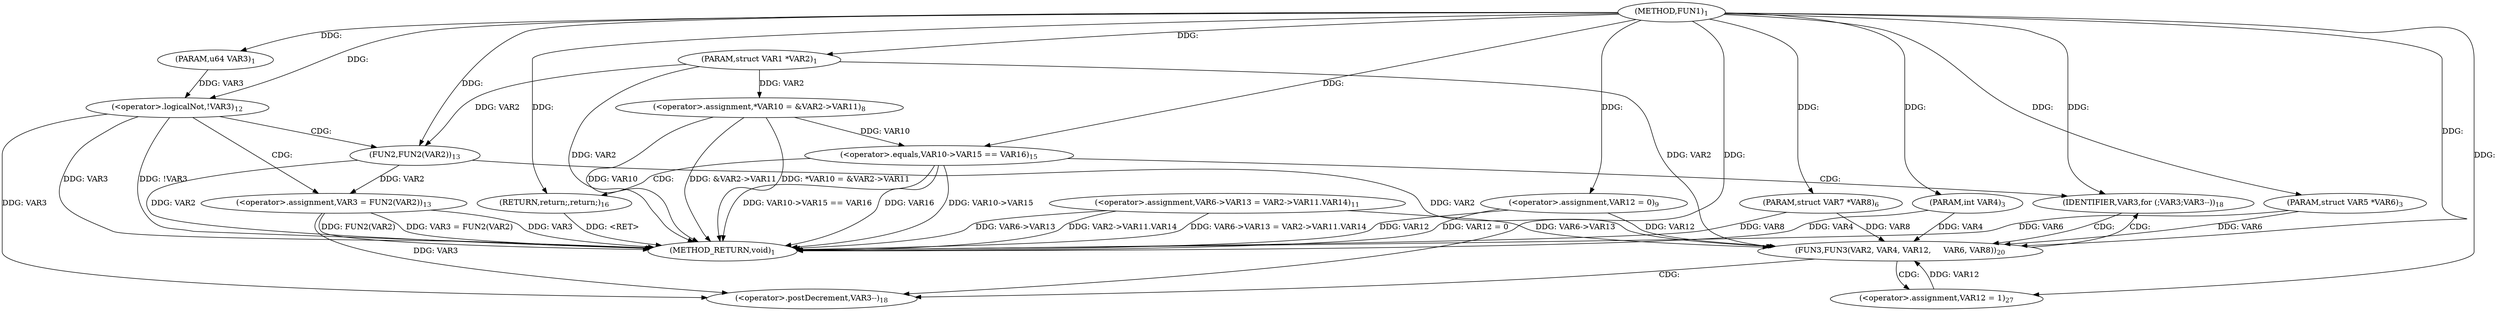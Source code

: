 digraph "FUN1" {  
"8" [label = <(METHOD,FUN1)<SUB>1</SUB>> ]
"69" [label = <(METHOD_RETURN,void)<SUB>1</SUB>> ]
"9" [label = <(PARAM,struct VAR1 *VAR2)<SUB>1</SUB>> ]
"10" [label = <(PARAM,u64 VAR3)<SUB>1</SUB>> ]
"11" [label = <(PARAM,int VAR4)<SUB>3</SUB>> ]
"12" [label = <(PARAM,struct VAR5 *VAR6)<SUB>3</SUB>> ]
"13" [label = <(PARAM,struct VAR7 *VAR8)<SUB>6</SUB>> ]
"16" [label = <(&lt;operator&gt;.assignment,*VAR10 = &amp;VAR2-&gt;VAR11)<SUB>8</SUB>> ]
"23" [label = <(&lt;operator&gt;.assignment,VAR12 = 0)<SUB>9</SUB>> ]
"26" [label = <(&lt;operator&gt;.assignment,VAR6-&gt;VAR13 = VAR2-&gt;VAR11.VAR14)<SUB>11</SUB>> ]
"36" [label = <(&lt;operator&gt;.logicalNot,!VAR3)<SUB>12</SUB>> ]
"44" [label = <(&lt;operator&gt;.equals,VAR10-&gt;VAR15 == VAR16)<SUB>15</SUB>> ]
"53" [label = <(IDENTIFIER,VAR3,for (;VAR3;VAR3--))<SUB>18</SUB>> ]
"54" [label = <(&lt;operator&gt;.postDecrement,VAR3--)<SUB>18</SUB>> ]
"39" [label = <(&lt;operator&gt;.assignment,VAR3 = FUN2(VAR2))<SUB>13</SUB>> ]
"50" [label = <(RETURN,return;,return;)<SUB>16</SUB>> ]
"66" [label = <(&lt;operator&gt;.assignment,VAR12 = 1)<SUB>27</SUB>> ]
"58" [label = <(FUN3,FUN3(VAR2, VAR4, VAR12,


 					    VAR6, VAR8))<SUB>20</SUB>> ]
"41" [label = <(FUN2,FUN2(VAR2))<SUB>13</SUB>> ]
  "50" -> "69"  [ label = "DDG: &lt;RET&gt;"] 
  "9" -> "69"  [ label = "DDG: VAR2"] 
  "11" -> "69"  [ label = "DDG: VAR4"] 
  "12" -> "69"  [ label = "DDG: VAR6"] 
  "13" -> "69"  [ label = "DDG: VAR8"] 
  "16" -> "69"  [ label = "DDG: VAR10"] 
  "16" -> "69"  [ label = "DDG: &amp;VAR2-&gt;VAR11"] 
  "16" -> "69"  [ label = "DDG: *VAR10 = &amp;VAR2-&gt;VAR11"] 
  "23" -> "69"  [ label = "DDG: VAR12"] 
  "23" -> "69"  [ label = "DDG: VAR12 = 0"] 
  "26" -> "69"  [ label = "DDG: VAR6-&gt;VAR13"] 
  "26" -> "69"  [ label = "DDG: VAR2-&gt;VAR11.VAR14"] 
  "26" -> "69"  [ label = "DDG: VAR6-&gt;VAR13 = VAR2-&gt;VAR11.VAR14"] 
  "36" -> "69"  [ label = "DDG: VAR3"] 
  "36" -> "69"  [ label = "DDG: !VAR3"] 
  "39" -> "69"  [ label = "DDG: VAR3"] 
  "41" -> "69"  [ label = "DDG: VAR2"] 
  "39" -> "69"  [ label = "DDG: FUN2(VAR2)"] 
  "39" -> "69"  [ label = "DDG: VAR3 = FUN2(VAR2)"] 
  "44" -> "69"  [ label = "DDG: VAR10-&gt;VAR15"] 
  "44" -> "69"  [ label = "DDG: VAR10-&gt;VAR15 == VAR16"] 
  "44" -> "69"  [ label = "DDG: VAR16"] 
  "8" -> "9"  [ label = "DDG: "] 
  "8" -> "10"  [ label = "DDG: "] 
  "8" -> "11"  [ label = "DDG: "] 
  "8" -> "12"  [ label = "DDG: "] 
  "8" -> "13"  [ label = "DDG: "] 
  "9" -> "16"  [ label = "DDG: VAR2"] 
  "8" -> "23"  [ label = "DDG: "] 
  "8" -> "53"  [ label = "DDG: "] 
  "10" -> "36"  [ label = "DDG: VAR3"] 
  "8" -> "36"  [ label = "DDG: "] 
  "41" -> "39"  [ label = "DDG: VAR2"] 
  "16" -> "44"  [ label = "DDG: VAR10"] 
  "8" -> "44"  [ label = "DDG: "] 
  "8" -> "50"  [ label = "DDG: "] 
  "36" -> "54"  [ label = "DDG: VAR3"] 
  "39" -> "54"  [ label = "DDG: VAR3"] 
  "8" -> "54"  [ label = "DDG: "] 
  "8" -> "66"  [ label = "DDG: "] 
  "9" -> "41"  [ label = "DDG: VAR2"] 
  "8" -> "41"  [ label = "DDG: "] 
  "9" -> "58"  [ label = "DDG: VAR2"] 
  "41" -> "58"  [ label = "DDG: VAR2"] 
  "8" -> "58"  [ label = "DDG: "] 
  "11" -> "58"  [ label = "DDG: VAR4"] 
  "23" -> "58"  [ label = "DDG: VAR12"] 
  "66" -> "58"  [ label = "DDG: VAR12"] 
  "12" -> "58"  [ label = "DDG: VAR6"] 
  "26" -> "58"  [ label = "DDG: VAR6-&gt;VAR13"] 
  "13" -> "58"  [ label = "DDG: VAR8"] 
  "36" -> "41"  [ label = "CDG: "] 
  "36" -> "39"  [ label = "CDG: "] 
  "44" -> "50"  [ label = "CDG: "] 
  "44" -> "53"  [ label = "CDG: "] 
  "53" -> "58"  [ label = "CDG: "] 
  "58" -> "66"  [ label = "CDG: "] 
  "58" -> "53"  [ label = "CDG: "] 
  "58" -> "54"  [ label = "CDG: "] 
}
